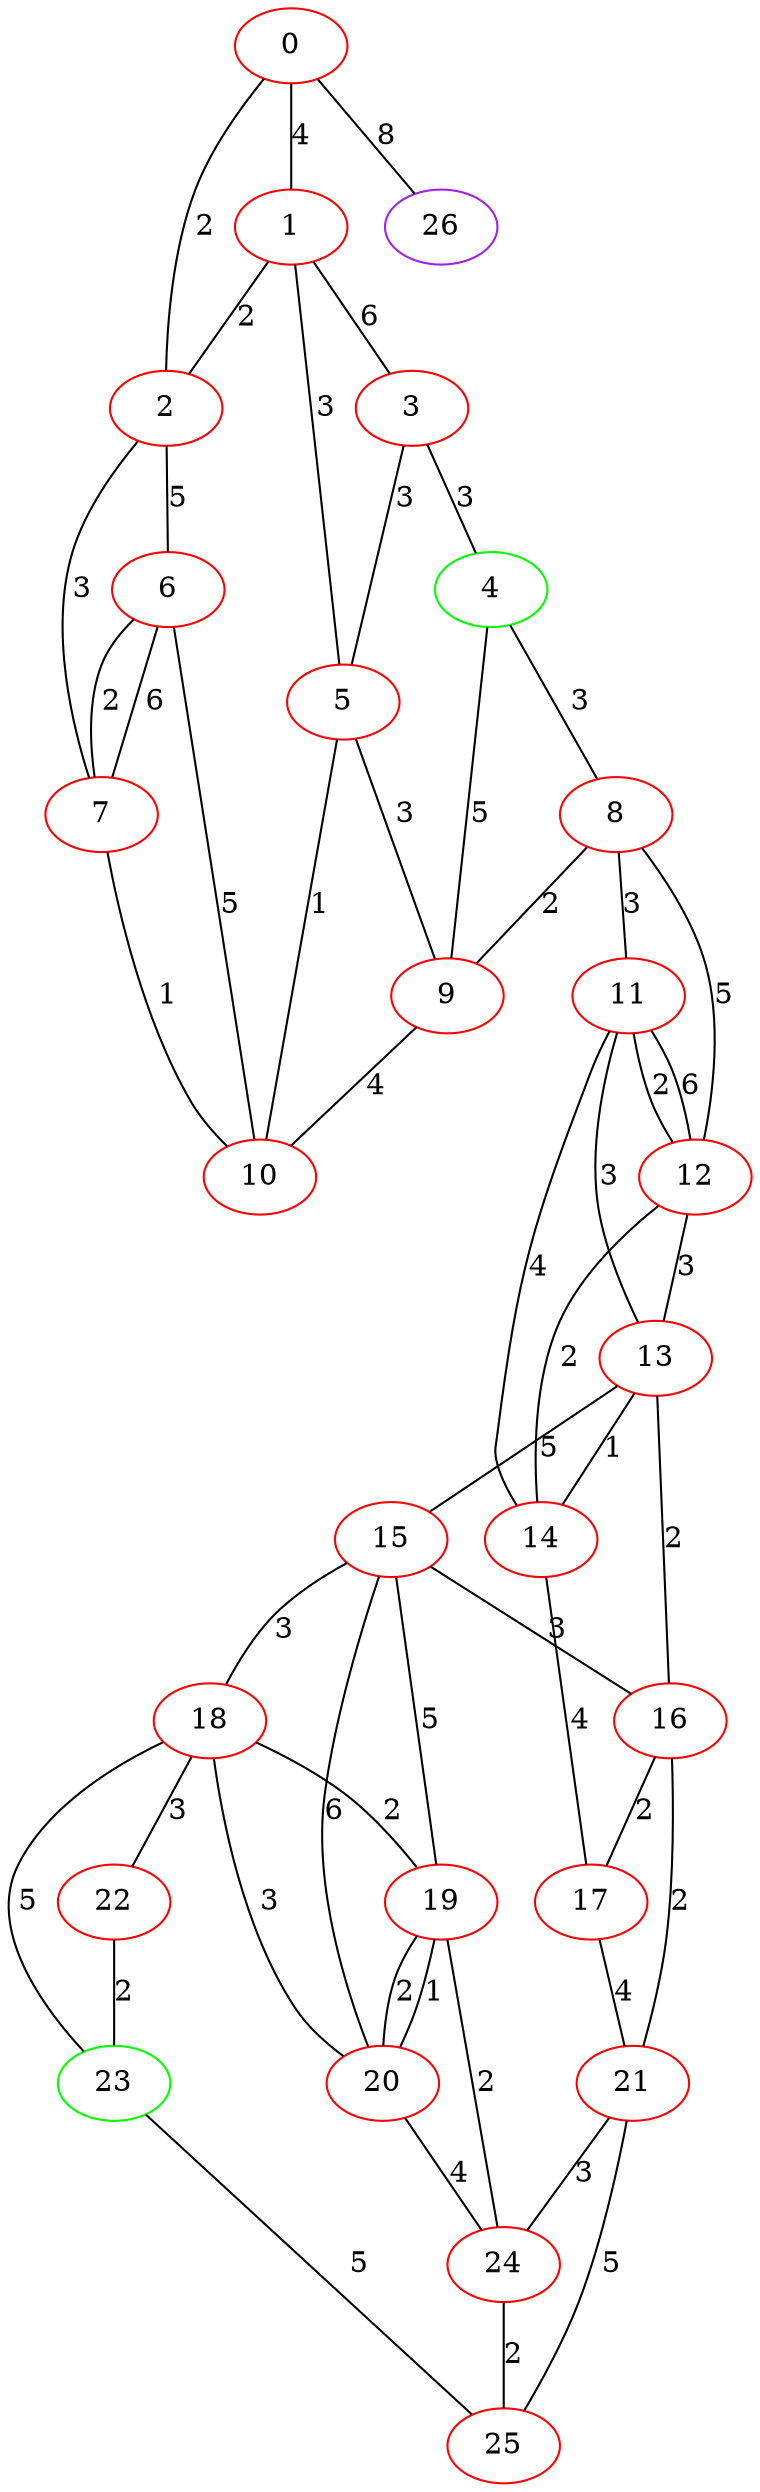 graph "" {
0 [color=red, weight=1];
1 [color=red, weight=1];
2 [color=red, weight=1];
3 [color=red, weight=1];
4 [color=green, weight=2];
5 [color=red, weight=1];
6 [color=red, weight=1];
7 [color=red, weight=1];
8 [color=red, weight=1];
9 [color=red, weight=1];
10 [color=red, weight=1];
11 [color=red, weight=1];
12 [color=red, weight=1];
13 [color=red, weight=1];
14 [color=red, weight=1];
15 [color=red, weight=1];
16 [color=red, weight=1];
17 [color=red, weight=1];
18 [color=red, weight=1];
19 [color=red, weight=1];
20 [color=red, weight=1];
21 [color=red, weight=1];
22 [color=red, weight=1];
23 [color=green, weight=2];
24 [color=red, weight=1];
25 [color=red, weight=1];
26 [color=purple, weight=4];
0 -- 1  [key=0, label=4];
0 -- 2  [key=0, label=2];
0 -- 26  [key=0, label=8];
1 -- 2  [key=0, label=2];
1 -- 3  [key=0, label=6];
1 -- 5  [key=0, label=3];
2 -- 6  [key=0, label=5];
2 -- 7  [key=0, label=3];
3 -- 4  [key=0, label=3];
3 -- 5  [key=0, label=3];
4 -- 8  [key=0, label=3];
4 -- 9  [key=0, label=5];
5 -- 10  [key=0, label=1];
5 -- 9  [key=0, label=3];
6 -- 10  [key=0, label=5];
6 -- 7  [key=0, label=2];
6 -- 7  [key=1, label=6];
7 -- 10  [key=0, label=1];
8 -- 9  [key=0, label=2];
8 -- 11  [key=0, label=3];
8 -- 12  [key=0, label=5];
9 -- 10  [key=0, label=4];
11 -- 12  [key=0, label=2];
11 -- 12  [key=1, label=6];
11 -- 13  [key=0, label=3];
11 -- 14  [key=0, label=4];
12 -- 13  [key=0, label=3];
12 -- 14  [key=0, label=2];
13 -- 16  [key=0, label=2];
13 -- 14  [key=0, label=1];
13 -- 15  [key=0, label=5];
14 -- 17  [key=0, label=4];
15 -- 16  [key=0, label=3];
15 -- 18  [key=0, label=3];
15 -- 19  [key=0, label=5];
15 -- 20  [key=0, label=6];
16 -- 17  [key=0, label=2];
16 -- 21  [key=0, label=2];
17 -- 21  [key=0, label=4];
18 -- 23  [key=0, label=5];
18 -- 19  [key=0, label=2];
18 -- 20  [key=0, label=3];
18 -- 22  [key=0, label=3];
19 -- 24  [key=0, label=2];
19 -- 20  [key=0, label=2];
19 -- 20  [key=1, label=1];
20 -- 24  [key=0, label=4];
21 -- 24  [key=0, label=3];
21 -- 25  [key=0, label=5];
22 -- 23  [key=0, label=2];
23 -- 25  [key=0, label=5];
24 -- 25  [key=0, label=2];
}
